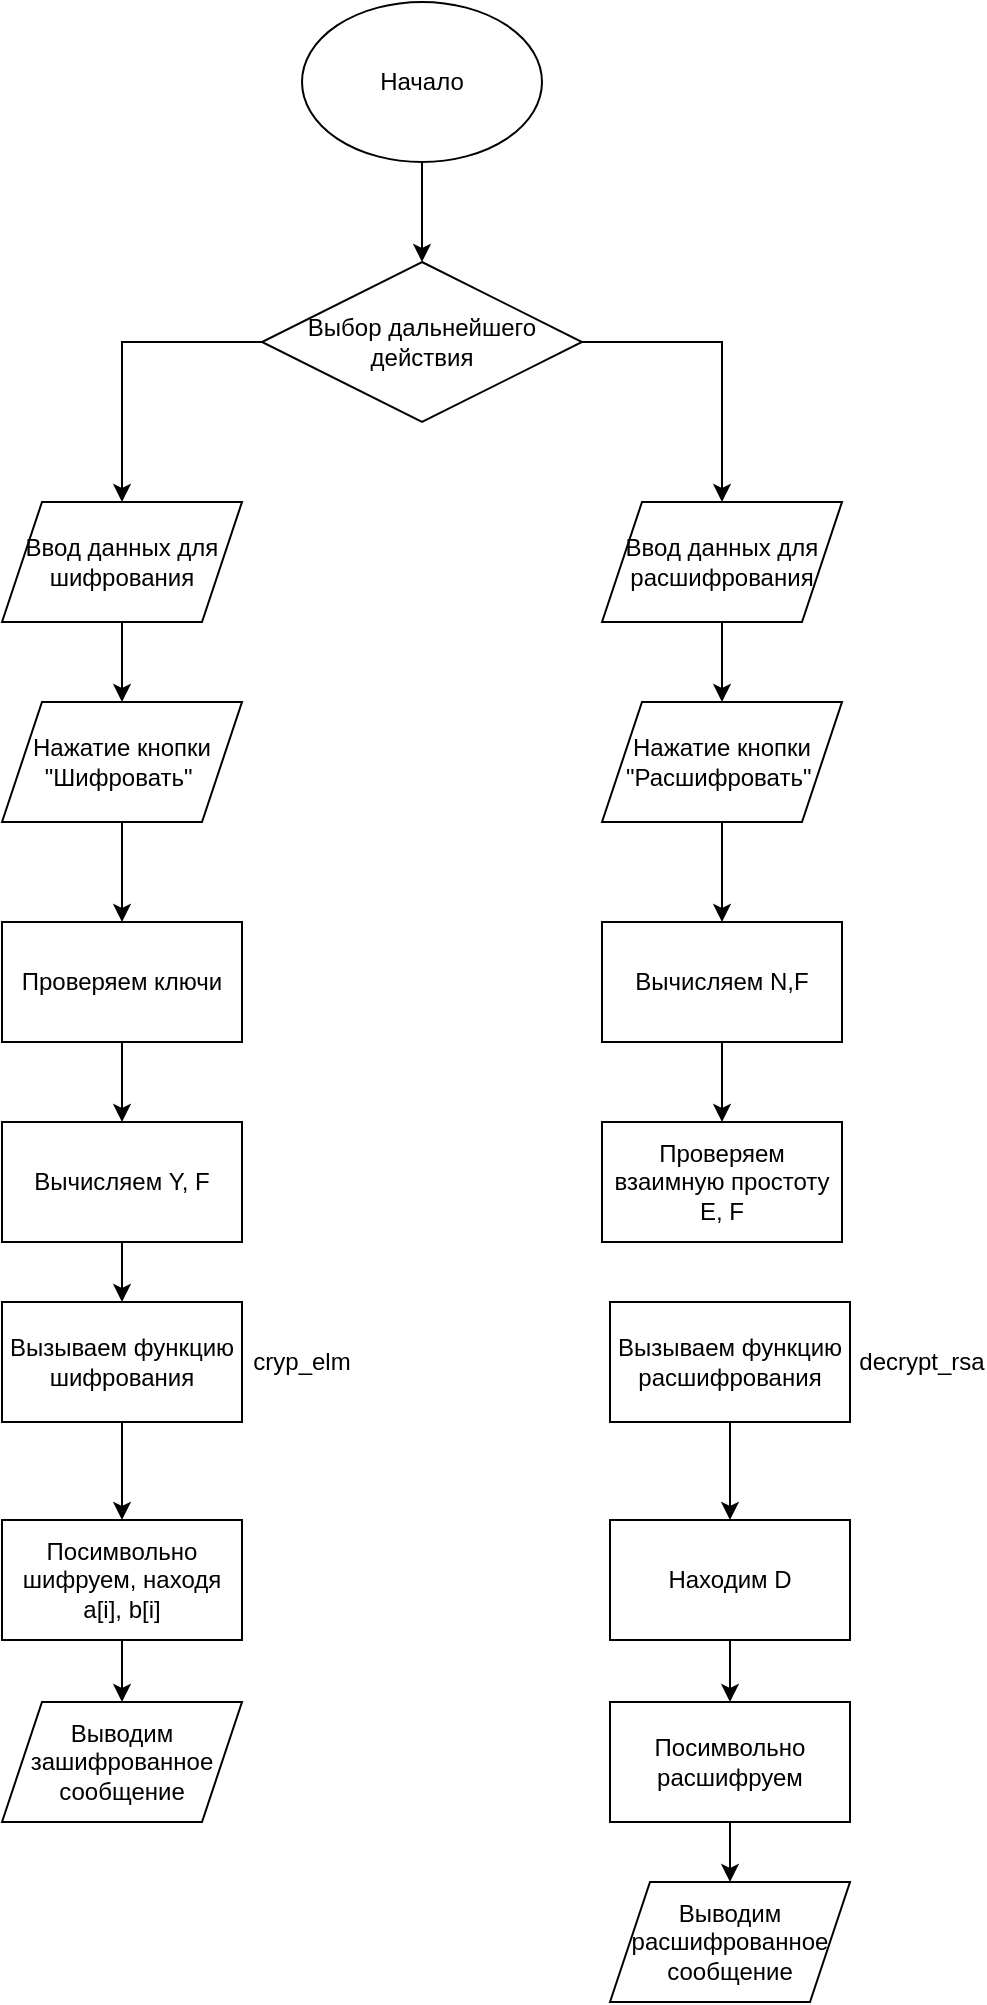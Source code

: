 <mxfile version="21.3.5" type="device">
  <diagram name="Страница 1" id="Bz_lrxthTzE5kPFzRARQ">
    <mxGraphModel dx="395" dy="629" grid="1" gridSize="10" guides="1" tooltips="1" connect="1" arrows="1" fold="1" page="1" pageScale="1" pageWidth="827" pageHeight="1169" math="0" shadow="0">
      <root>
        <mxCell id="0" />
        <mxCell id="1" parent="0" />
        <mxCell id="dbUdUkjzLWqy8CMi3rsd-3" value="" style="edgeStyle=orthogonalEdgeStyle;rounded=0;orthogonalLoop=1;jettySize=auto;html=1;" parent="1" source="dbUdUkjzLWqy8CMi3rsd-1" target="dbUdUkjzLWqy8CMi3rsd-2" edge="1">
          <mxGeometry relative="1" as="geometry" />
        </mxCell>
        <mxCell id="dbUdUkjzLWqy8CMi3rsd-1" value="Начало" style="ellipse;whiteSpace=wrap;html=1;" parent="1" vertex="1">
          <mxGeometry x="170" y="350" width="120" height="80" as="geometry" />
        </mxCell>
        <mxCell id="dbUdUkjzLWqy8CMi3rsd-6" value="" style="edgeStyle=orthogonalEdgeStyle;rounded=0;orthogonalLoop=1;jettySize=auto;html=1;" parent="1" source="dbUdUkjzLWqy8CMi3rsd-2" target="dbUdUkjzLWqy8CMi3rsd-5" edge="1">
          <mxGeometry relative="1" as="geometry" />
        </mxCell>
        <mxCell id="dbUdUkjzLWqy8CMi3rsd-8" value="" style="edgeStyle=orthogonalEdgeStyle;rounded=0;orthogonalLoop=1;jettySize=auto;html=1;" parent="1" source="dbUdUkjzLWqy8CMi3rsd-2" target="dbUdUkjzLWqy8CMi3rsd-7" edge="1">
          <mxGeometry relative="1" as="geometry" />
        </mxCell>
        <mxCell id="dbUdUkjzLWqy8CMi3rsd-2" value="Выбор дальнейшего действия" style="rhombus;whiteSpace=wrap;html=1;" parent="1" vertex="1">
          <mxGeometry x="150" y="480" width="160" height="80" as="geometry" />
        </mxCell>
        <mxCell id="dbUdUkjzLWqy8CMi3rsd-10" value="" style="edgeStyle=orthogonalEdgeStyle;rounded=0;orthogonalLoop=1;jettySize=auto;html=1;" parent="1" source="dbUdUkjzLWqy8CMi3rsd-5" target="dbUdUkjzLWqy8CMi3rsd-9" edge="1">
          <mxGeometry relative="1" as="geometry" />
        </mxCell>
        <mxCell id="dbUdUkjzLWqy8CMi3rsd-5" value="Ввод данных для шифрования" style="shape=parallelogram;perimeter=parallelogramPerimeter;whiteSpace=wrap;html=1;fixedSize=1;" parent="1" vertex="1">
          <mxGeometry x="20" y="600" width="120" height="60" as="geometry" />
        </mxCell>
        <mxCell id="dbUdUkjzLWqy8CMi3rsd-12" value="" style="edgeStyle=orthogonalEdgeStyle;rounded=0;orthogonalLoop=1;jettySize=auto;html=1;" parent="1" source="dbUdUkjzLWqy8CMi3rsd-7" target="dbUdUkjzLWqy8CMi3rsd-11" edge="1">
          <mxGeometry relative="1" as="geometry" />
        </mxCell>
        <mxCell id="dbUdUkjzLWqy8CMi3rsd-7" value="Ввод данных для расшифрования" style="shape=parallelogram;perimeter=parallelogramPerimeter;whiteSpace=wrap;html=1;fixedSize=1;" parent="1" vertex="1">
          <mxGeometry x="320" y="600" width="120" height="60" as="geometry" />
        </mxCell>
        <mxCell id="dbUdUkjzLWqy8CMi3rsd-14" value="" style="edgeStyle=orthogonalEdgeStyle;rounded=0;orthogonalLoop=1;jettySize=auto;html=1;" parent="1" source="dbUdUkjzLWqy8CMi3rsd-9" edge="1">
          <mxGeometry relative="1" as="geometry">
            <mxPoint x="80" y="810" as="targetPoint" />
          </mxGeometry>
        </mxCell>
        <mxCell id="dbUdUkjzLWqy8CMi3rsd-9" value="Нажатие кнопки &quot;Шифровать&quot;&amp;nbsp;" style="shape=parallelogram;perimeter=parallelogramPerimeter;whiteSpace=wrap;html=1;fixedSize=1;" parent="1" vertex="1">
          <mxGeometry x="20" y="700" width="120" height="60" as="geometry" />
        </mxCell>
        <mxCell id="7dLT9rwAJLstXbqfptv8-25" value="" style="edgeStyle=orthogonalEdgeStyle;rounded=0;orthogonalLoop=1;jettySize=auto;html=1;" edge="1" parent="1" source="dbUdUkjzLWqy8CMi3rsd-11" target="7dLT9rwAJLstXbqfptv8-24">
          <mxGeometry relative="1" as="geometry" />
        </mxCell>
        <mxCell id="dbUdUkjzLWqy8CMi3rsd-11" value="Нажатие кнопки &quot;Расшифровать&quot;&amp;nbsp;" style="shape=parallelogram;perimeter=parallelogramPerimeter;whiteSpace=wrap;html=1;fixedSize=1;" parent="1" vertex="1">
          <mxGeometry x="320" y="700" width="120" height="60" as="geometry" />
        </mxCell>
        <mxCell id="mOjzHw-7NMvGwlH4HcV4-9" value="" style="edgeStyle=orthogonalEdgeStyle;rounded=0;orthogonalLoop=1;jettySize=auto;html=1;" parent="1" source="dbUdUkjzLWqy8CMi3rsd-17" target="mOjzHw-7NMvGwlH4HcV4-2" edge="1">
          <mxGeometry relative="1" as="geometry" />
        </mxCell>
        <mxCell id="dbUdUkjzLWqy8CMi3rsd-17" value="Проверяем ключи" style="rounded=0;whiteSpace=wrap;html=1;" parent="1" vertex="1">
          <mxGeometry x="20" y="810" width="120" height="60" as="geometry" />
        </mxCell>
        <mxCell id="7dLT9rwAJLstXbqfptv8-20" value="" style="edgeStyle=orthogonalEdgeStyle;rounded=0;orthogonalLoop=1;jettySize=auto;html=1;" edge="1" parent="1" source="mOjzHw-7NMvGwlH4HcV4-2" target="7dLT9rwAJLstXbqfptv8-19">
          <mxGeometry relative="1" as="geometry" />
        </mxCell>
        <mxCell id="mOjzHw-7NMvGwlH4HcV4-2" value="Вычисляем Y, F" style="rounded=0;whiteSpace=wrap;html=1;" parent="1" vertex="1">
          <mxGeometry x="20" y="910" width="120" height="60" as="geometry" />
        </mxCell>
        <mxCell id="7dLT9rwAJLstXbqfptv8-23" value="" style="edgeStyle=orthogonalEdgeStyle;rounded=0;orthogonalLoop=1;jettySize=auto;html=1;" edge="1" parent="1" source="7dLT9rwAJLstXbqfptv8-19" target="7dLT9rwAJLstXbqfptv8-22">
          <mxGeometry relative="1" as="geometry" />
        </mxCell>
        <mxCell id="7dLT9rwAJLstXbqfptv8-19" value="Вызываем функцию шифрования" style="rounded=0;whiteSpace=wrap;html=1;" vertex="1" parent="1">
          <mxGeometry x="20" y="1000" width="120" height="60" as="geometry" />
        </mxCell>
        <mxCell id="7dLT9rwAJLstXbqfptv8-21" value="cryp_elm" style="text;html=1;strokeColor=none;fillColor=none;align=center;verticalAlign=middle;whiteSpace=wrap;rounded=0;" vertex="1" parent="1">
          <mxGeometry x="140" y="1015" width="60" height="30" as="geometry" />
        </mxCell>
        <mxCell id="7dLT9rwAJLstXbqfptv8-35" value="" style="edgeStyle=orthogonalEdgeStyle;rounded=0;orthogonalLoop=1;jettySize=auto;html=1;" edge="1" parent="1" source="7dLT9rwAJLstXbqfptv8-22" target="7dLT9rwAJLstXbqfptv8-34">
          <mxGeometry relative="1" as="geometry" />
        </mxCell>
        <mxCell id="7dLT9rwAJLstXbqfptv8-22" value="Посимвольно шифруем, находя a[i], b[i]" style="whiteSpace=wrap;html=1;rounded=0;" vertex="1" parent="1">
          <mxGeometry x="20" y="1109" width="120" height="60" as="geometry" />
        </mxCell>
        <mxCell id="7dLT9rwAJLstXbqfptv8-27" value="" style="edgeStyle=orthogonalEdgeStyle;rounded=0;orthogonalLoop=1;jettySize=auto;html=1;" edge="1" parent="1" source="7dLT9rwAJLstXbqfptv8-24" target="7dLT9rwAJLstXbqfptv8-26">
          <mxGeometry relative="1" as="geometry" />
        </mxCell>
        <mxCell id="7dLT9rwAJLstXbqfptv8-24" value="Вычисляем N,F" style="rounded=0;whiteSpace=wrap;html=1;" vertex="1" parent="1">
          <mxGeometry x="320" y="810" width="120" height="60" as="geometry" />
        </mxCell>
        <mxCell id="7dLT9rwAJLstXbqfptv8-26" value="Проверяем взаимную простоту E, F" style="rounded=0;whiteSpace=wrap;html=1;" vertex="1" parent="1">
          <mxGeometry x="320" y="910" width="120" height="60" as="geometry" />
        </mxCell>
        <mxCell id="7dLT9rwAJLstXbqfptv8-31" value="" style="edgeStyle=orthogonalEdgeStyle;rounded=0;orthogonalLoop=1;jettySize=auto;html=1;" edge="1" parent="1" source="7dLT9rwAJLstXbqfptv8-28" target="7dLT9rwAJLstXbqfptv8-30">
          <mxGeometry relative="1" as="geometry" />
        </mxCell>
        <mxCell id="7dLT9rwAJLstXbqfptv8-28" value="Вызываем функцию расшифрования" style="rounded=0;whiteSpace=wrap;html=1;" vertex="1" parent="1">
          <mxGeometry x="324" y="1000" width="120" height="60" as="geometry" />
        </mxCell>
        <mxCell id="7dLT9rwAJLstXbqfptv8-29" value="decrypt_rsa" style="text;html=1;strokeColor=none;fillColor=none;align=center;verticalAlign=middle;whiteSpace=wrap;rounded=0;" vertex="1" parent="1">
          <mxGeometry x="450" y="1015" width="60" height="30" as="geometry" />
        </mxCell>
        <mxCell id="7dLT9rwAJLstXbqfptv8-33" value="" style="edgeStyle=orthogonalEdgeStyle;rounded=0;orthogonalLoop=1;jettySize=auto;html=1;" edge="1" parent="1" source="7dLT9rwAJLstXbqfptv8-30" target="7dLT9rwAJLstXbqfptv8-32">
          <mxGeometry relative="1" as="geometry" />
        </mxCell>
        <mxCell id="7dLT9rwAJLstXbqfptv8-30" value="Находим D" style="whiteSpace=wrap;html=1;rounded=0;" vertex="1" parent="1">
          <mxGeometry x="324" y="1109" width="120" height="60" as="geometry" />
        </mxCell>
        <mxCell id="7dLT9rwAJLstXbqfptv8-37" value="" style="edgeStyle=orthogonalEdgeStyle;rounded=0;orthogonalLoop=1;jettySize=auto;html=1;" edge="1" parent="1" source="7dLT9rwAJLstXbqfptv8-32" target="7dLT9rwAJLstXbqfptv8-36">
          <mxGeometry relative="1" as="geometry" />
        </mxCell>
        <mxCell id="7dLT9rwAJLstXbqfptv8-32" value="Посимвольно расшифруем" style="whiteSpace=wrap;html=1;rounded=0;" vertex="1" parent="1">
          <mxGeometry x="324" y="1200" width="120" height="60" as="geometry" />
        </mxCell>
        <mxCell id="7dLT9rwAJLstXbqfptv8-34" value="Выводим зашифрованное сообщение" style="shape=parallelogram;perimeter=parallelogramPerimeter;whiteSpace=wrap;html=1;fixedSize=1;" vertex="1" parent="1">
          <mxGeometry x="20" y="1200" width="120" height="60" as="geometry" />
        </mxCell>
        <mxCell id="7dLT9rwAJLstXbqfptv8-36" value="Выводим расшифрованное сообщение" style="shape=parallelogram;perimeter=parallelogramPerimeter;whiteSpace=wrap;html=1;fixedSize=1;" vertex="1" parent="1">
          <mxGeometry x="324" y="1290" width="120" height="60" as="geometry" />
        </mxCell>
      </root>
    </mxGraphModel>
  </diagram>
</mxfile>
